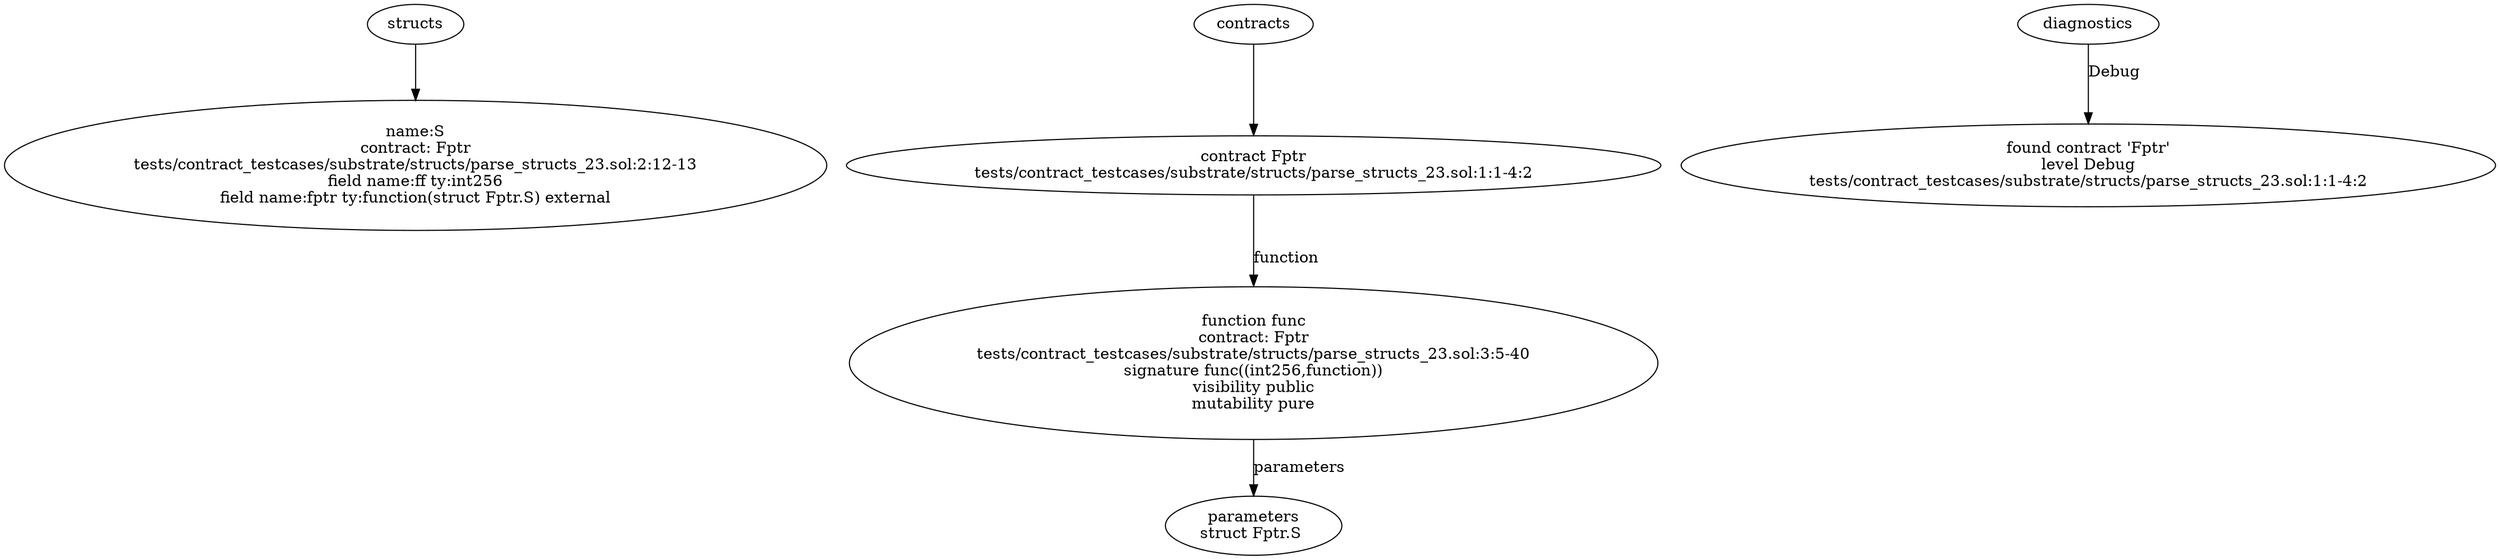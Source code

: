 strict digraph "tests/contract_testcases/substrate/structs/parse_structs_23.sol" {
	S [label="name:S\ncontract: Fptr\ntests/contract_testcases/substrate/structs/parse_structs_23.sol:2:12-13\nfield name:ff ty:int256\nfield name:fptr ty:function(struct Fptr.S) external"]
	contract [label="contract Fptr\ntests/contract_testcases/substrate/structs/parse_structs_23.sol:1:1-4:2"]
	func [label="function func\ncontract: Fptr\ntests/contract_testcases/substrate/structs/parse_structs_23.sol:3:5-40\nsignature func((int256,function))\nvisibility public\nmutability pure"]
	parameters [label="parameters\nstruct Fptr.S "]
	diagnostic [label="found contract 'Fptr'\nlevel Debug\ntests/contract_testcases/substrate/structs/parse_structs_23.sol:1:1-4:2"]
	structs -> S
	contracts -> contract
	contract -> func [label="function"]
	func -> parameters [label="parameters"]
	diagnostics -> diagnostic [label="Debug"]
}
